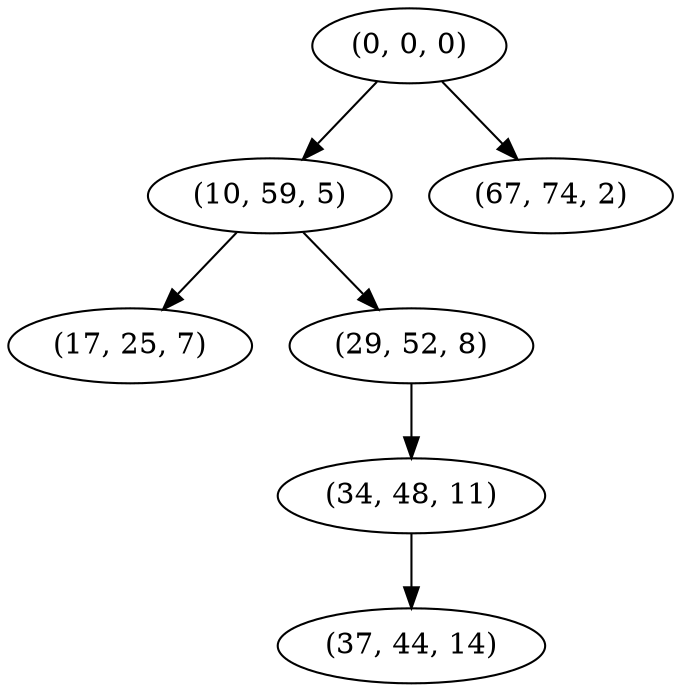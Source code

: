digraph tree {
    "(0, 0, 0)";
    "(10, 59, 5)";
    "(17, 25, 7)";
    "(29, 52, 8)";
    "(34, 48, 11)";
    "(37, 44, 14)";
    "(67, 74, 2)";
    "(0, 0, 0)" -> "(10, 59, 5)";
    "(0, 0, 0)" -> "(67, 74, 2)";
    "(10, 59, 5)" -> "(17, 25, 7)";
    "(10, 59, 5)" -> "(29, 52, 8)";
    "(29, 52, 8)" -> "(34, 48, 11)";
    "(34, 48, 11)" -> "(37, 44, 14)";
}
